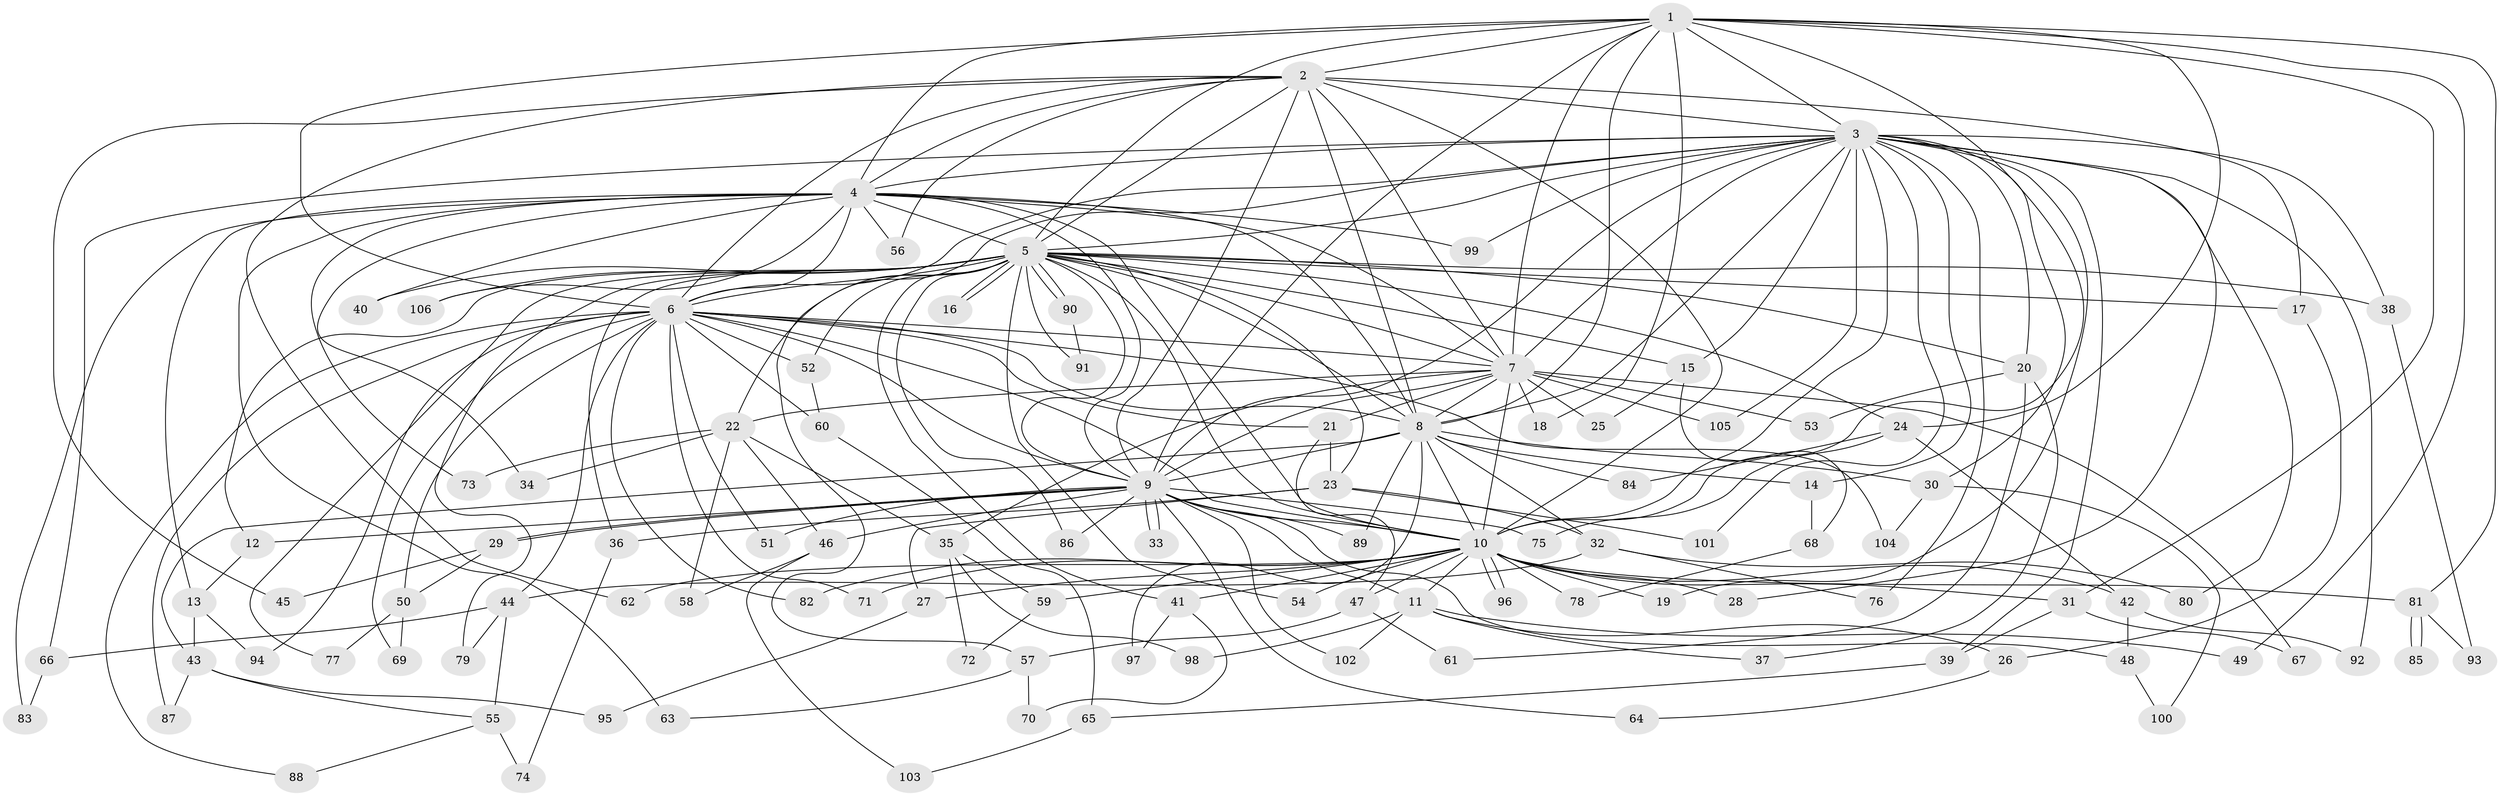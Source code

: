 // Generated by graph-tools (version 1.1) at 2025/25/03/09/25 03:25:52]
// undirected, 106 vertices, 237 edges
graph export_dot {
graph [start="1"]
  node [color=gray90,style=filled];
  1;
  2;
  3;
  4;
  5;
  6;
  7;
  8;
  9;
  10;
  11;
  12;
  13;
  14;
  15;
  16;
  17;
  18;
  19;
  20;
  21;
  22;
  23;
  24;
  25;
  26;
  27;
  28;
  29;
  30;
  31;
  32;
  33;
  34;
  35;
  36;
  37;
  38;
  39;
  40;
  41;
  42;
  43;
  44;
  45;
  46;
  47;
  48;
  49;
  50;
  51;
  52;
  53;
  54;
  55;
  56;
  57;
  58;
  59;
  60;
  61;
  62;
  63;
  64;
  65;
  66;
  67;
  68;
  69;
  70;
  71;
  72;
  73;
  74;
  75;
  76;
  77;
  78;
  79;
  80;
  81;
  82;
  83;
  84;
  85;
  86;
  87;
  88;
  89;
  90;
  91;
  92;
  93;
  94;
  95;
  96;
  97;
  98;
  99;
  100;
  101;
  102;
  103;
  104;
  105;
  106;
  1 -- 2;
  1 -- 3;
  1 -- 4;
  1 -- 5;
  1 -- 6;
  1 -- 7;
  1 -- 8;
  1 -- 9;
  1 -- 10;
  1 -- 18;
  1 -- 24;
  1 -- 31;
  1 -- 49;
  1 -- 81;
  2 -- 3;
  2 -- 4;
  2 -- 5;
  2 -- 6;
  2 -- 7;
  2 -- 8;
  2 -- 9;
  2 -- 10;
  2 -- 17;
  2 -- 45;
  2 -- 56;
  2 -- 62;
  3 -- 4;
  3 -- 5;
  3 -- 6;
  3 -- 7;
  3 -- 8;
  3 -- 9;
  3 -- 10;
  3 -- 14;
  3 -- 15;
  3 -- 19;
  3 -- 20;
  3 -- 28;
  3 -- 30;
  3 -- 38;
  3 -- 39;
  3 -- 57;
  3 -- 66;
  3 -- 76;
  3 -- 80;
  3 -- 92;
  3 -- 99;
  3 -- 101;
  3 -- 105;
  4 -- 5;
  4 -- 6;
  4 -- 7;
  4 -- 8;
  4 -- 9;
  4 -- 10;
  4 -- 13;
  4 -- 34;
  4 -- 40;
  4 -- 56;
  4 -- 63;
  4 -- 73;
  4 -- 83;
  4 -- 99;
  4 -- 106;
  5 -- 6;
  5 -- 7;
  5 -- 8;
  5 -- 9;
  5 -- 10;
  5 -- 12;
  5 -- 15;
  5 -- 16;
  5 -- 16;
  5 -- 17;
  5 -- 20;
  5 -- 22;
  5 -- 23;
  5 -- 24;
  5 -- 36;
  5 -- 38;
  5 -- 40;
  5 -- 41;
  5 -- 52;
  5 -- 54;
  5 -- 77;
  5 -- 79;
  5 -- 86;
  5 -- 90;
  5 -- 90;
  5 -- 91;
  5 -- 106;
  6 -- 7;
  6 -- 8;
  6 -- 9;
  6 -- 10;
  6 -- 21;
  6 -- 44;
  6 -- 50;
  6 -- 51;
  6 -- 52;
  6 -- 60;
  6 -- 69;
  6 -- 71;
  6 -- 82;
  6 -- 87;
  6 -- 88;
  6 -- 94;
  6 -- 104;
  7 -- 8;
  7 -- 9;
  7 -- 10;
  7 -- 18;
  7 -- 21;
  7 -- 22;
  7 -- 25;
  7 -- 35;
  7 -- 53;
  7 -- 67;
  7 -- 105;
  8 -- 9;
  8 -- 10;
  8 -- 14;
  8 -- 30;
  8 -- 32;
  8 -- 43;
  8 -- 84;
  8 -- 89;
  8 -- 97;
  9 -- 10;
  9 -- 11;
  9 -- 12;
  9 -- 29;
  9 -- 29;
  9 -- 33;
  9 -- 33;
  9 -- 46;
  9 -- 48;
  9 -- 51;
  9 -- 64;
  9 -- 75;
  9 -- 86;
  9 -- 89;
  9 -- 102;
  10 -- 11;
  10 -- 19;
  10 -- 27;
  10 -- 28;
  10 -- 31;
  10 -- 41;
  10 -- 42;
  10 -- 47;
  10 -- 54;
  10 -- 59;
  10 -- 62;
  10 -- 71;
  10 -- 78;
  10 -- 81;
  10 -- 82;
  10 -- 96;
  10 -- 96;
  11 -- 26;
  11 -- 37;
  11 -- 49;
  11 -- 98;
  11 -- 102;
  12 -- 13;
  13 -- 43;
  13 -- 94;
  14 -- 68;
  15 -- 25;
  15 -- 68;
  17 -- 26;
  20 -- 37;
  20 -- 53;
  20 -- 61;
  21 -- 23;
  21 -- 47;
  22 -- 34;
  22 -- 35;
  22 -- 46;
  22 -- 58;
  22 -- 73;
  23 -- 27;
  23 -- 32;
  23 -- 36;
  23 -- 101;
  24 -- 42;
  24 -- 75;
  24 -- 84;
  26 -- 64;
  27 -- 95;
  29 -- 45;
  29 -- 50;
  30 -- 100;
  30 -- 104;
  31 -- 39;
  31 -- 67;
  32 -- 44;
  32 -- 76;
  32 -- 80;
  35 -- 59;
  35 -- 72;
  35 -- 98;
  36 -- 74;
  38 -- 93;
  39 -- 65;
  41 -- 70;
  41 -- 97;
  42 -- 48;
  42 -- 92;
  43 -- 55;
  43 -- 87;
  43 -- 95;
  44 -- 55;
  44 -- 66;
  44 -- 79;
  46 -- 58;
  46 -- 103;
  47 -- 57;
  47 -- 61;
  48 -- 100;
  50 -- 69;
  50 -- 77;
  52 -- 60;
  55 -- 74;
  55 -- 88;
  57 -- 63;
  57 -- 70;
  59 -- 72;
  60 -- 65;
  65 -- 103;
  66 -- 83;
  68 -- 78;
  81 -- 85;
  81 -- 85;
  81 -- 93;
  90 -- 91;
}
